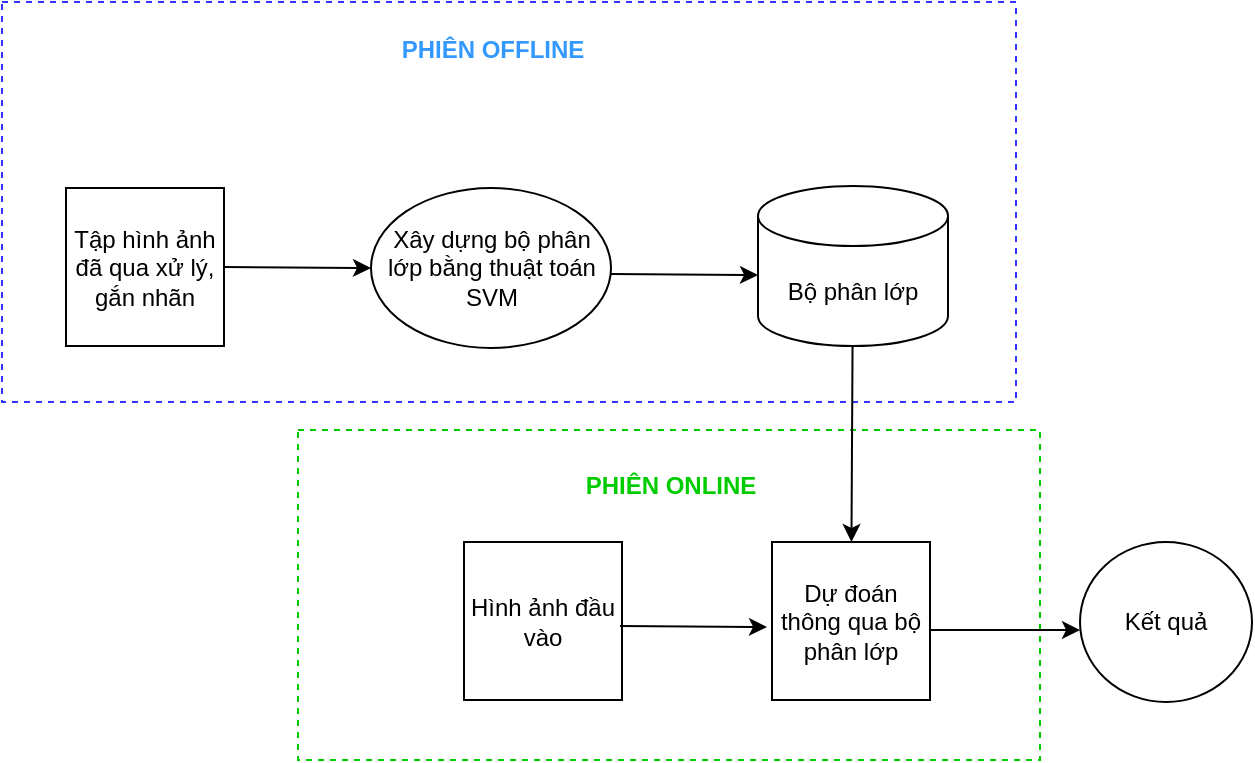 <mxfile version="20.1.3" type="github">
  <diagram id="K0TK_ToPiscMgbhRq1A_" name="Page-1">
    <mxGraphModel dx="952" dy="527" grid="0" gridSize="10" guides="1" tooltips="1" connect="1" arrows="1" fold="1" page="1" pageScale="1" pageWidth="850" pageHeight="1100" math="0" shadow="0">
      <root>
        <mxCell id="0" />
        <mxCell id="1" parent="0" />
        <mxCell id="jp_tEm2xKEhfohlV_05O-1" value="" style="rounded=0;whiteSpace=wrap;html=1;dashed=1;strokeColor=#3333FF;" vertex="1" parent="1">
          <mxGeometry x="60" y="148" width="507" height="200" as="geometry" />
        </mxCell>
        <mxCell id="jp_tEm2xKEhfohlV_05O-2" value="&lt;b&gt;&lt;font color=&quot;#3399ff&quot;&gt;PHIÊN OFFLINE&lt;/font&gt;&lt;/b&gt;" style="text;html=1;align=center;verticalAlign=middle;resizable=0;points=[];autosize=1;strokeColor=none;fillColor=none;" vertex="1" parent="1">
          <mxGeometry x="250" y="159" width="109" height="26" as="geometry" />
        </mxCell>
        <mxCell id="jp_tEm2xKEhfohlV_05O-3" value="Tập hình ảnh đã qua xử lý, gắn nhãn" style="whiteSpace=wrap;html=1;aspect=fixed;strokeColor=#000000;" vertex="1" parent="1">
          <mxGeometry x="92" y="241" width="79" height="79" as="geometry" />
        </mxCell>
        <mxCell id="jp_tEm2xKEhfohlV_05O-4" value="Xây dựng bộ phân lớp bằng thuật toán SVM" style="ellipse;whiteSpace=wrap;html=1;strokeColor=#000000;" vertex="1" parent="1">
          <mxGeometry x="244.5" y="241" width="120" height="80" as="geometry" />
        </mxCell>
        <mxCell id="jp_tEm2xKEhfohlV_05O-5" value="Bộ phân lớp" style="shape=cylinder3;whiteSpace=wrap;html=1;boundedLbl=1;backgroundOutline=1;size=15;strokeColor=#000000;" vertex="1" parent="1">
          <mxGeometry x="438" y="240" width="95" height="80" as="geometry" />
        </mxCell>
        <mxCell id="jp_tEm2xKEhfohlV_05O-7" value="" style="endArrow=classic;html=1;rounded=0;fontColor=#3399FF;exitX=1;exitY=0.5;exitDx=0;exitDy=0;entryX=0;entryY=0.5;entryDx=0;entryDy=0;" edge="1" parent="1" source="jp_tEm2xKEhfohlV_05O-3" target="jp_tEm2xKEhfohlV_05O-4">
          <mxGeometry width="50" height="50" relative="1" as="geometry">
            <mxPoint x="279" y="338" as="sourcePoint" />
            <mxPoint x="329" y="288" as="targetPoint" />
          </mxGeometry>
        </mxCell>
        <mxCell id="jp_tEm2xKEhfohlV_05O-8" value="" style="endArrow=classic;html=1;rounded=0;fontColor=#3399FF;exitX=1;exitY=0.5;exitDx=0;exitDy=0;entryX=0;entryY=0.5;entryDx=0;entryDy=0;" edge="1" parent="1">
          <mxGeometry width="50" height="50" relative="1" as="geometry">
            <mxPoint x="364.5" y="284" as="sourcePoint" />
            <mxPoint x="438" y="284.5" as="targetPoint" />
          </mxGeometry>
        </mxCell>
        <mxCell id="jp_tEm2xKEhfohlV_05O-9" value="" style="rounded=0;whiteSpace=wrap;html=1;dashed=1;strokeColor=#00CC00;" vertex="1" parent="1">
          <mxGeometry x="208" y="362" width="371" height="165" as="geometry" />
        </mxCell>
        <mxCell id="jp_tEm2xKEhfohlV_05O-11" value="Hình ảnh đầu vào" style="whiteSpace=wrap;html=1;aspect=fixed;strokeColor=#000000;" vertex="1" parent="1">
          <mxGeometry x="291" y="418" width="79" height="79" as="geometry" />
        </mxCell>
        <mxCell id="jp_tEm2xKEhfohlV_05O-12" value="&lt;b&gt;&lt;font color=&quot;#00cc00&quot;&gt;PHIÊN ONLINE&lt;/font&gt;&lt;/b&gt;" style="text;html=1;align=center;verticalAlign=middle;resizable=0;points=[];autosize=1;strokeColor=none;fillColor=none;" vertex="1" parent="1">
          <mxGeometry x="342" y="377" width="103" height="26" as="geometry" />
        </mxCell>
        <mxCell id="jp_tEm2xKEhfohlV_05O-15" value="Dự đoán thông qua bộ phân lớp" style="whiteSpace=wrap;html=1;aspect=fixed;strokeColor=#000000;" vertex="1" parent="1">
          <mxGeometry x="445" y="418" width="79" height="79" as="geometry" />
        </mxCell>
        <mxCell id="jp_tEm2xKEhfohlV_05O-16" value="" style="endArrow=classic;html=1;rounded=0;fontColor=#3399FF;exitX=1;exitY=0.5;exitDx=0;exitDy=0;entryX=0;entryY=0.5;entryDx=0;entryDy=0;" edge="1" parent="1">
          <mxGeometry width="50" height="50" relative="1" as="geometry">
            <mxPoint x="369" y="460.0" as="sourcePoint" />
            <mxPoint x="442.5" y="460.5" as="targetPoint" />
          </mxGeometry>
        </mxCell>
        <mxCell id="jp_tEm2xKEhfohlV_05O-17" value="" style="endArrow=classic;html=1;rounded=0;fontColor=#00CC00;" edge="1" parent="1" source="jp_tEm2xKEhfohlV_05O-5" target="jp_tEm2xKEhfohlV_05O-15">
          <mxGeometry width="50" height="50" relative="1" as="geometry">
            <mxPoint x="494" y="401" as="sourcePoint" />
            <mxPoint x="544" y="351" as="targetPoint" />
          </mxGeometry>
        </mxCell>
        <mxCell id="jp_tEm2xKEhfohlV_05O-18" value="" style="endArrow=classic;html=1;rounded=0;fontColor=#00CC00;" edge="1" parent="1">
          <mxGeometry width="50" height="50" relative="1" as="geometry">
            <mxPoint x="524" y="462" as="sourcePoint" />
            <mxPoint x="599" y="462" as="targetPoint" />
          </mxGeometry>
        </mxCell>
        <mxCell id="jp_tEm2xKEhfohlV_05O-19" value="&lt;font color=&quot;#000000&quot;&gt;Kết quả&lt;/font&gt;" style="ellipse;whiteSpace=wrap;html=1;fontColor=#00CC00;strokeColor=#000000;" vertex="1" parent="1">
          <mxGeometry x="599" y="418" width="86" height="80" as="geometry" />
        </mxCell>
      </root>
    </mxGraphModel>
  </diagram>
</mxfile>
